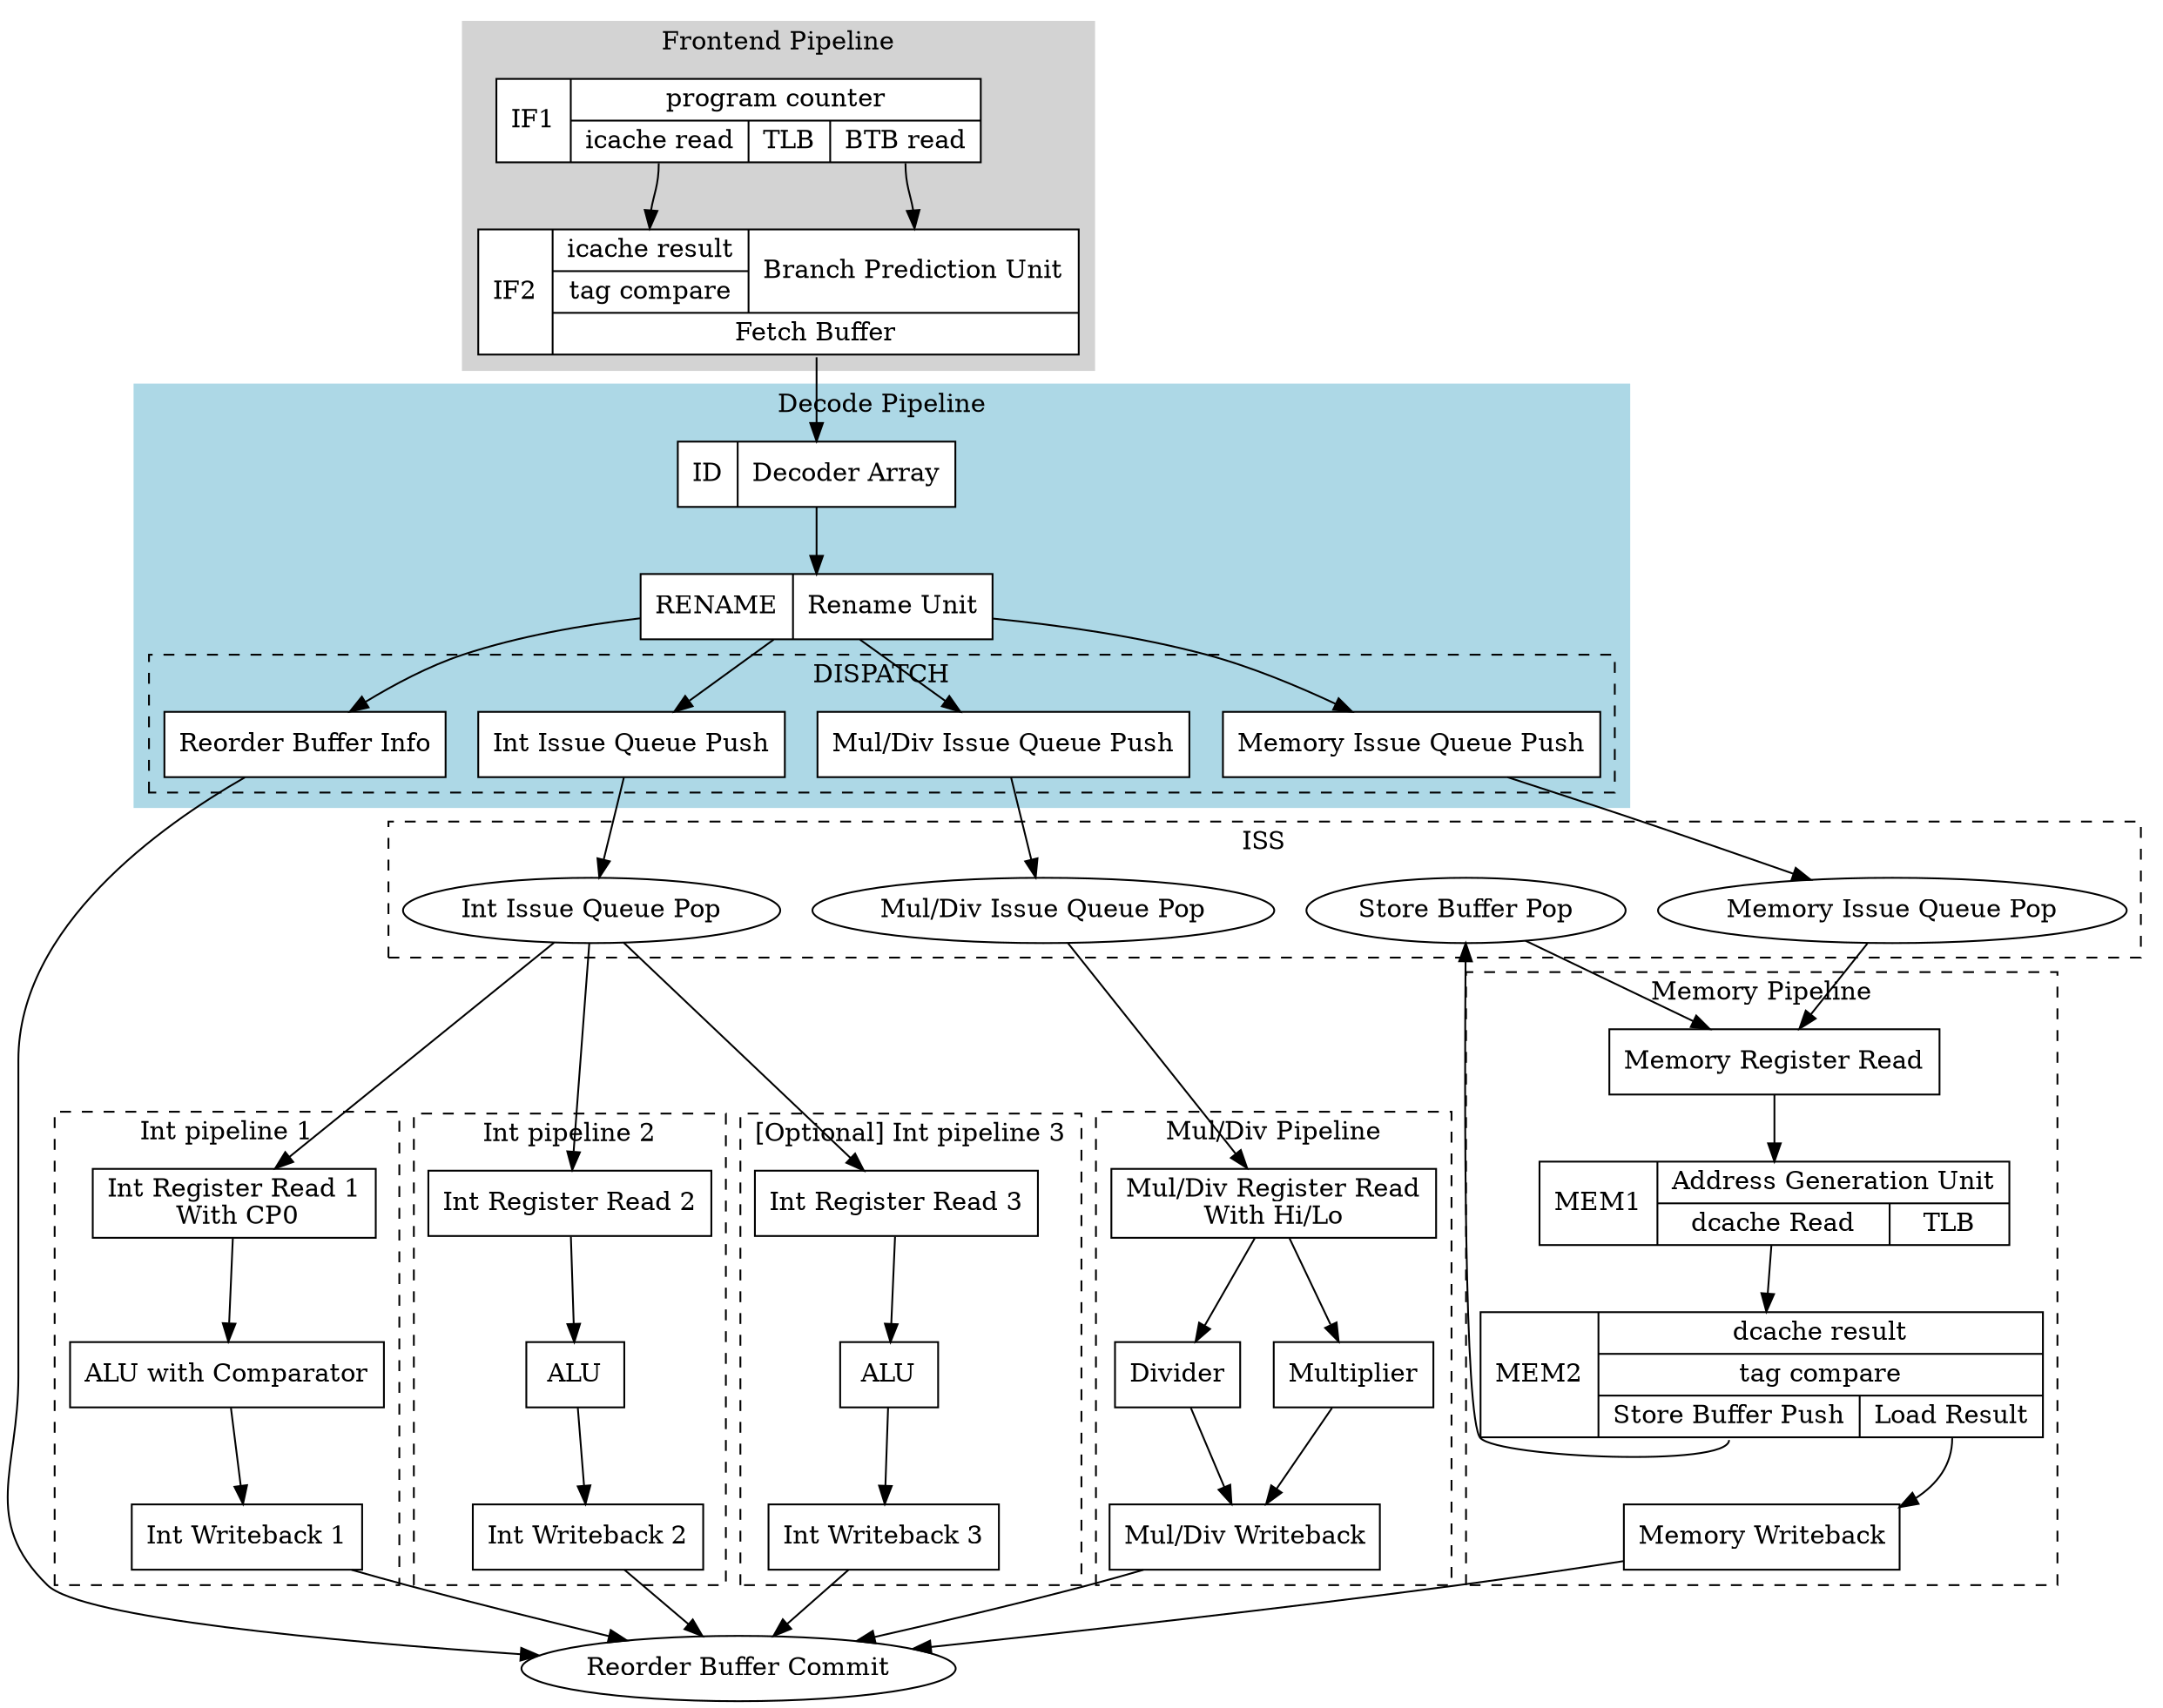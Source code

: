 digraph structs {

    subgraph cluster_frontend {
		node [shape=record style=filled]
		style = filled
		color = lightgrey
        label = "Frontend Pipeline"
        
		IF1 [fillcolor=white, label="IF1|{program counter | {<icr> icache read|<itlb> TLB|<btbr> BTB read}}"];
        IF2 [fillcolor=white, label="IF2|{{{<icres> icache result|<itc> tag compare} |<bpu> Branch Prediction Unit}| <fb> Fetch Buffer}"]
	}

    subgraph cluster_decode {
        node [shape=record style=filled]
        style = filled
		color = lightblue
        label = "Decode Pipeline"

        da [fillcolor=white, label="ID|Decoder Array"];
        rnm [fillcolor=white, label="RENAME|Rename Unit"];

        subgraph cluster_disp {
            node [shape=record style=filled]
            rank = "same"
            style = "dashed"
            label = "DISPATCH"
            color = "black"
            robi [fillcolor=white, label="Reorder Buffer Info"];
            intiq [fillcolor=white, label="Int Issue Queue Push"];
            memiq [fillcolor=white, label="Memory Issue Queue Push"];
            muliq [fillcolor=white, label="Mul/Div Issue Queue Push"];
        }
    }

    subgraph cluster_iss {
        rank = "same"
        style = "dashed"
        label = "ISS"
        color = "black"
        intiqp [fillcolor=white, label="Int Issue Queue Pop"];
        memiqp [fillcolor=white, label="Memory Issue Queue Pop"];
        muliqp [fillcolor=white, label="Mul/Div Issue Queue Pop"];
        sbp [fillcolor=white, label="Store Buffer Pop"];
    }

    subgraph cluster_intpipeline1 {
        node [shape=record style=filled]
        label = "Int pipeline 1"
        style = "dashed"
        
        intrrd1 [fillcolor=white, label="Int Register Read 1\n With CP0"];
        alu1 [fillcolor=white, label="ALU with Comparator"];
        intwb1 [fillcolor=white, label="Int Writeback 1"];
    }

    subgraph cluster_intpipeline2 {
        node [shape=record style=filled]
        label = "Int pipeline 2"
        style = "dashed"

        intrrd2 [fillcolor=white, label="Int Register Read 2"];
        alu2 [fillcolor=white, label="ALU"];
        intwb2 [fillcolor=white, label="Int Writeback 2"];
    }

    subgraph cluster_intpipeline3 {
        node [shape=record style=filled]
        label = "[Optional] Int pipeline 3"
        style = "dashed"

        intrrd3 [fillcolor=white, label="Int Register Read 3"];
        alu3 [fillcolor=white, label="ALU"];
        intwb3 [fillcolor=white, label="Int Writeback 3"];
    }

    subgraph cluster_mulpipeline {
        node [shape=record style=filled]
        label = "Mul/Div Pipeline"
        style = "dashed"
        
        mulrrd [fillcolor=white, label="Mul/Div Register Read\nWith Hi/Lo"];
        multiplier [fillcolor=white, label="Multiplier"];
        divider [fillcolor=white, label="Divider"];
        mulwb [fillcolor=white, label="Mul/Div Writeback"];
    }

    subgraph cluster_mempipeline {
        node [shape=record style=filled]
        label = "Memory Pipeline"
        style = "dashed"
        
        memrrd [fillcolor=white, label="Memory Register Read"];
        mem1 [fillcolor=white, label="MEM1|{Address Generation Unit | {<dcr> dcache Read | <dtlb> TLB}}"]
        mem2 [fillcolor=white, label="MEM2|{dcache result|tag compare|{<sb> Store Buffer Push|<lr> Load Result}}"]
        memwb [fillcolor=white, label="Memory Writeback"];
    }

    robc [label="Reorder Buffer Commit"];

    IF1:icr -> IF2:icres;
    IF1:btbr -> IF2:bpu;

    IF2:fb -> da;
    da->rnm;

    rnm -> robi;
    rnm -> intiq;
    rnm -> memiq;
    rnm -> muliq;

    intiq -> intiqp -> intrrd1 -> alu1 -> intwb1 -> robc
    intiqp -> intrrd2 -> alu2 -> intwb2 -> robc
    intiqp -> intrrd3 -> alu3 -> intwb3 -> robc

    muliq -> muliqp -> mulrrd -> multiplier -> mulwb -> robc;
    mulrrd -> divider -> mulwb;

    sbp -> memrrd
    memiq -> memiqp -> memrrd -> mem1
    {mem1:dcr, mem1:dtlb} -> mem2
    mem2:lr -> memwb -> robc
    mem2:sb -> sbp;

    robi -> robc;
}
